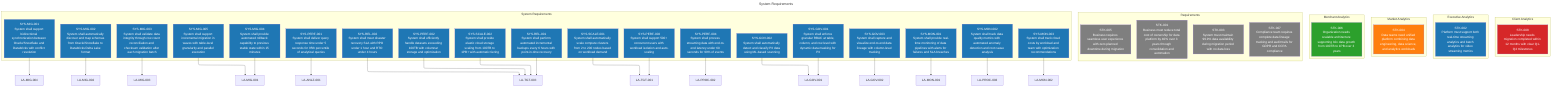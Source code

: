 ---
config:
  layout: elk
title: System Requirements
---
flowchart TD
 subgraph subGraph0["Client Analytics"]
        STK-008["STK-008<br>Leadership needs migration completed within 12 months with clear Q1-Q4 milestones"]
  end
 subgraph subGraph1["Executive Analytics"]
        STK-002["STK-002<br>Platform must support both real-time streaming analytics and batch analytics for video streaming metrics"]
  end
 subgraph subGraph2["Market Analytics"]
        STK-004["STK-004<br>Data teams need unified platform combining data engineering, data science, and analytics workloads"]
  end
 subgraph subGraph3["Merchant Analytics"]
        STK-006["STK-006<br>Organization needs scalable architecture supporting 10x data growth from 100TB to 1PB over 3 years"]
  end
 subgraph subGraph4["Requirements"]
        STK-001["STK-001<br>Business must reduce total cost of ownership for data platform by 40% over 3 years through consolidation and automation"]
        STK-003["STK-003<br>System must maintain 99.9% data availability during migration period with no data loss"]
        STK-005["STK-005<br>Business requires seamless user experience with zero planned downtime during migration"]
        STK-007["STK-007<br>Compliance team requires complete data lineage tracking and audit trails for GDPR and CCPA compliance"]
  end
 subgraph subGraph5["System Requirements"]
        SYS-MIG-001["SYS-MIG-001<br>System shall support bidirectional synchronization between Oracle/Snowflake and Databricks with conflict resolution"]
        SYS-MIG-002["SYS-MIG-002<br>System shall automatically discover and map schemas from Oracle/Snowflake to Databricks Delta Lake format"]
        SYS-MIG-003["SYS-MIG-003<br>System shall validate data integrity through row count reconciliation and checksum validation after each migration batch"]
        SYS-MIG-004["SYS-MIG-004<br>System shall provide automated rollback capability to previous stable state within 15 minutes"]
        SYS-MIG-005["SYS-MIG-005<br>System shall support incremental migration in waves with table-level granularity and parallel execution"]
        SYS-PERF-001["SYS-PERF-001<br>System shall deliver query response time under 5 seconds for 95th percentile of analytical queries"]
        SYS-PERF-002["SYS-PERF-002<br>System shall efficiently handle datasets exceeding 100TB with columnar storage and optimization"]
        SYS-PERF-003["SYS-PERF-003<br>System shall support 500+ concurrent users with workload isolation and auto-scaling"]
        SYS-PERF-004["SYS-PERF-004<br>System shall process streaming data with end-to-end latency under 60 seconds for 99% of events"]
        SYS-SCALE-001["SYS-SCALE-001<br>System shall automatically scale compute clusters from 2 to 200 nodes based on workload demand"]
        SYS-SCALE-002["SYS-SCALE-002<br>System shall provide elastic cloud storage scaling from 100TB to 1PB+ with automatic tiering"]
        SYS-GOV-001["SYS-GOV-001<br>System shall enforce granular RBAC at table, column, and row level with dynamic data masking for PII"]
        SYS-GOV-002["SYS-GOV-002<br>System shall automatically detect and classify PII data using ML-based scanning"]
        SYS-GOV-003["SYS-GOV-003<br>System shall capture and visualize end-to-end data lineage with column-level tracking"]
        SYS-REL-001["SYS-REL-001<br>System shall perform automated incremental backups every 6 hours with point-in-time recovery"]
        SYS-REL-002["SYS-REL-002<br>System shall meet disaster recovery SLA with RPO under 1 hour and RTO under 4 hours"]
        SYS-MON-001["SYS-MON-001<br>System shall provide real-time monitoring of data pipelines with alerts for failures and SLA breaches"]
        SYS-MON-002["SYS-MON-002<br>System shall track data quality metrics with automated anomaly detection and root cause analysis"]
        SYS-MON-003["SYS-MON-003<br>System shall track cloud costs by workload and team with optimization recommendations"]
  end
    SYS-MIG-001 --> LA-MIG-004
    SYS-MIG-002 --> LA-MIG-002
    SYS-MIG-003 --> LA-MIG-003
    SYS-MIG-004 --> LA-MIG-001
    SYS-PERF-001 --> LA-ANLZ-001
    SYS-PERF-002 --> LA-TGT-003
    SYS-PERF-003 --> LA-TGT-001
    SYS-PERF-004 --> LA-PROC-002
    SYS-SCALE-001 --> LA-TGT-001
    SYS-SCALE-002 --> LA-TGT-003
    SYS-GOV-001 --> LA-GOV-001
    SYS-GOV-002 --> LA-GOV-001
    SYS-GOV-003 --> LA-GOV-002
    SYS-REL-001 --> LA-TGT-003
    SYS-MON-001 --> LA-MON-001
    SYS-MON-002 --> LA-PROC-003
    SYS-MON-003 --> LA-MON-002
    SYS-REL-002 --> LA-TGT-003
    SYS-MIG-005 --> LA-MIG-001
     STK-008:::client
     STK-002:::executive
     STK-004:::market
     STK-006:::merchant
     STK-001:::requirements
     STK-003:::requirements
     STK-005:::requirements
     STK-007:::requirements
     SYS-MIG-001:::system
     SYS-MIG-002:::system
     SYS-MIG-003:::system
     SYS-MIG-004:::system
     SYS-MIG-005:::system
     SYS-PERF-001:::system
     SYS-PERF-002:::system
     SYS-PERF-003:::system
     SYS-PERF-004:::system
     SYS-SCALE-001:::system
     SYS-SCALE-002:::system
     SYS-GOV-001:::system
     SYS-GOV-002:::system
     SYS-GOV-003:::system
     SYS-REL-001:::system
     SYS-REL-002:::system
     SYS-MON-001:::system
     SYS-MON-002:::system
     SYS-MON-003:::system
    classDef executive fill:#1F77B4,color:white
    classDef market fill:#FF7F0E,color:white
    classDef merchant fill:#2CA02C,color:white
    classDef client fill:#D62728,color:white
    classDef financial fill:#9467BD,color:white
    classDef compliance fill:#8C564B,color:white
    classDef quality fill:#E377C2,color:white
    classDef advanced fill:#7F7F7F,color:white
    classDef architecture fill:#BCBD22,color:white
    classDef business fill:#17BECF,color:white
    classDef system fill:#1F77B4,color:white
    classDef software fill:#FF7F0E,color:white
    classDef hardware fill:#2CA02C,color:white
    classDef safety fill:#D62728,color:white
    classDef functional_safety fill:#9467BD,color:white
    classDef performance fill:#FF7F0E,color:white
    classDef safety_override fill:#D62728,color:white
    classDef operational fill:#8C564B,color:white
    classDef requirements fill:#7F7F7F,color:white